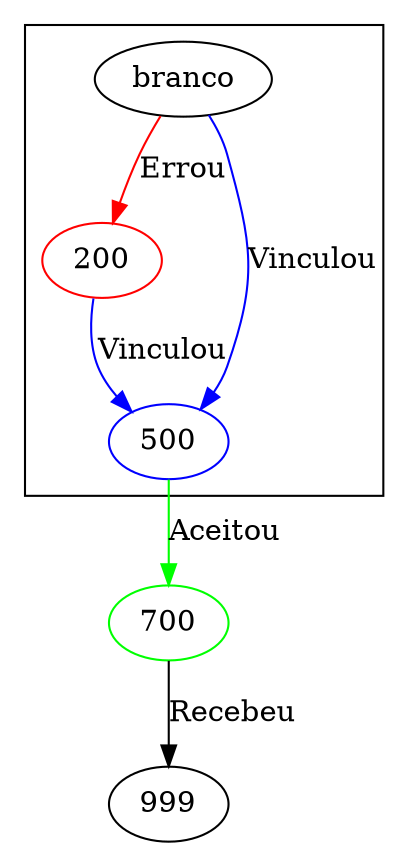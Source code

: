 digraph {
    branco;
    200 [color=red];
    500 [color=blue];
    700 [color=green];
    999;   
    subgraph cluster_0 {
        branco;
        200;
        500;
    }
    branco -> 500 [color=blue label="Vinculou"];
    branco -> 200 [color=red label="Errou"];
    200 -> 500 [color=blue label="Vinculou"];
    500 -> 700 [color=green label="Aceitou"];
    700 -> 999 [label="Recebeu"];
}